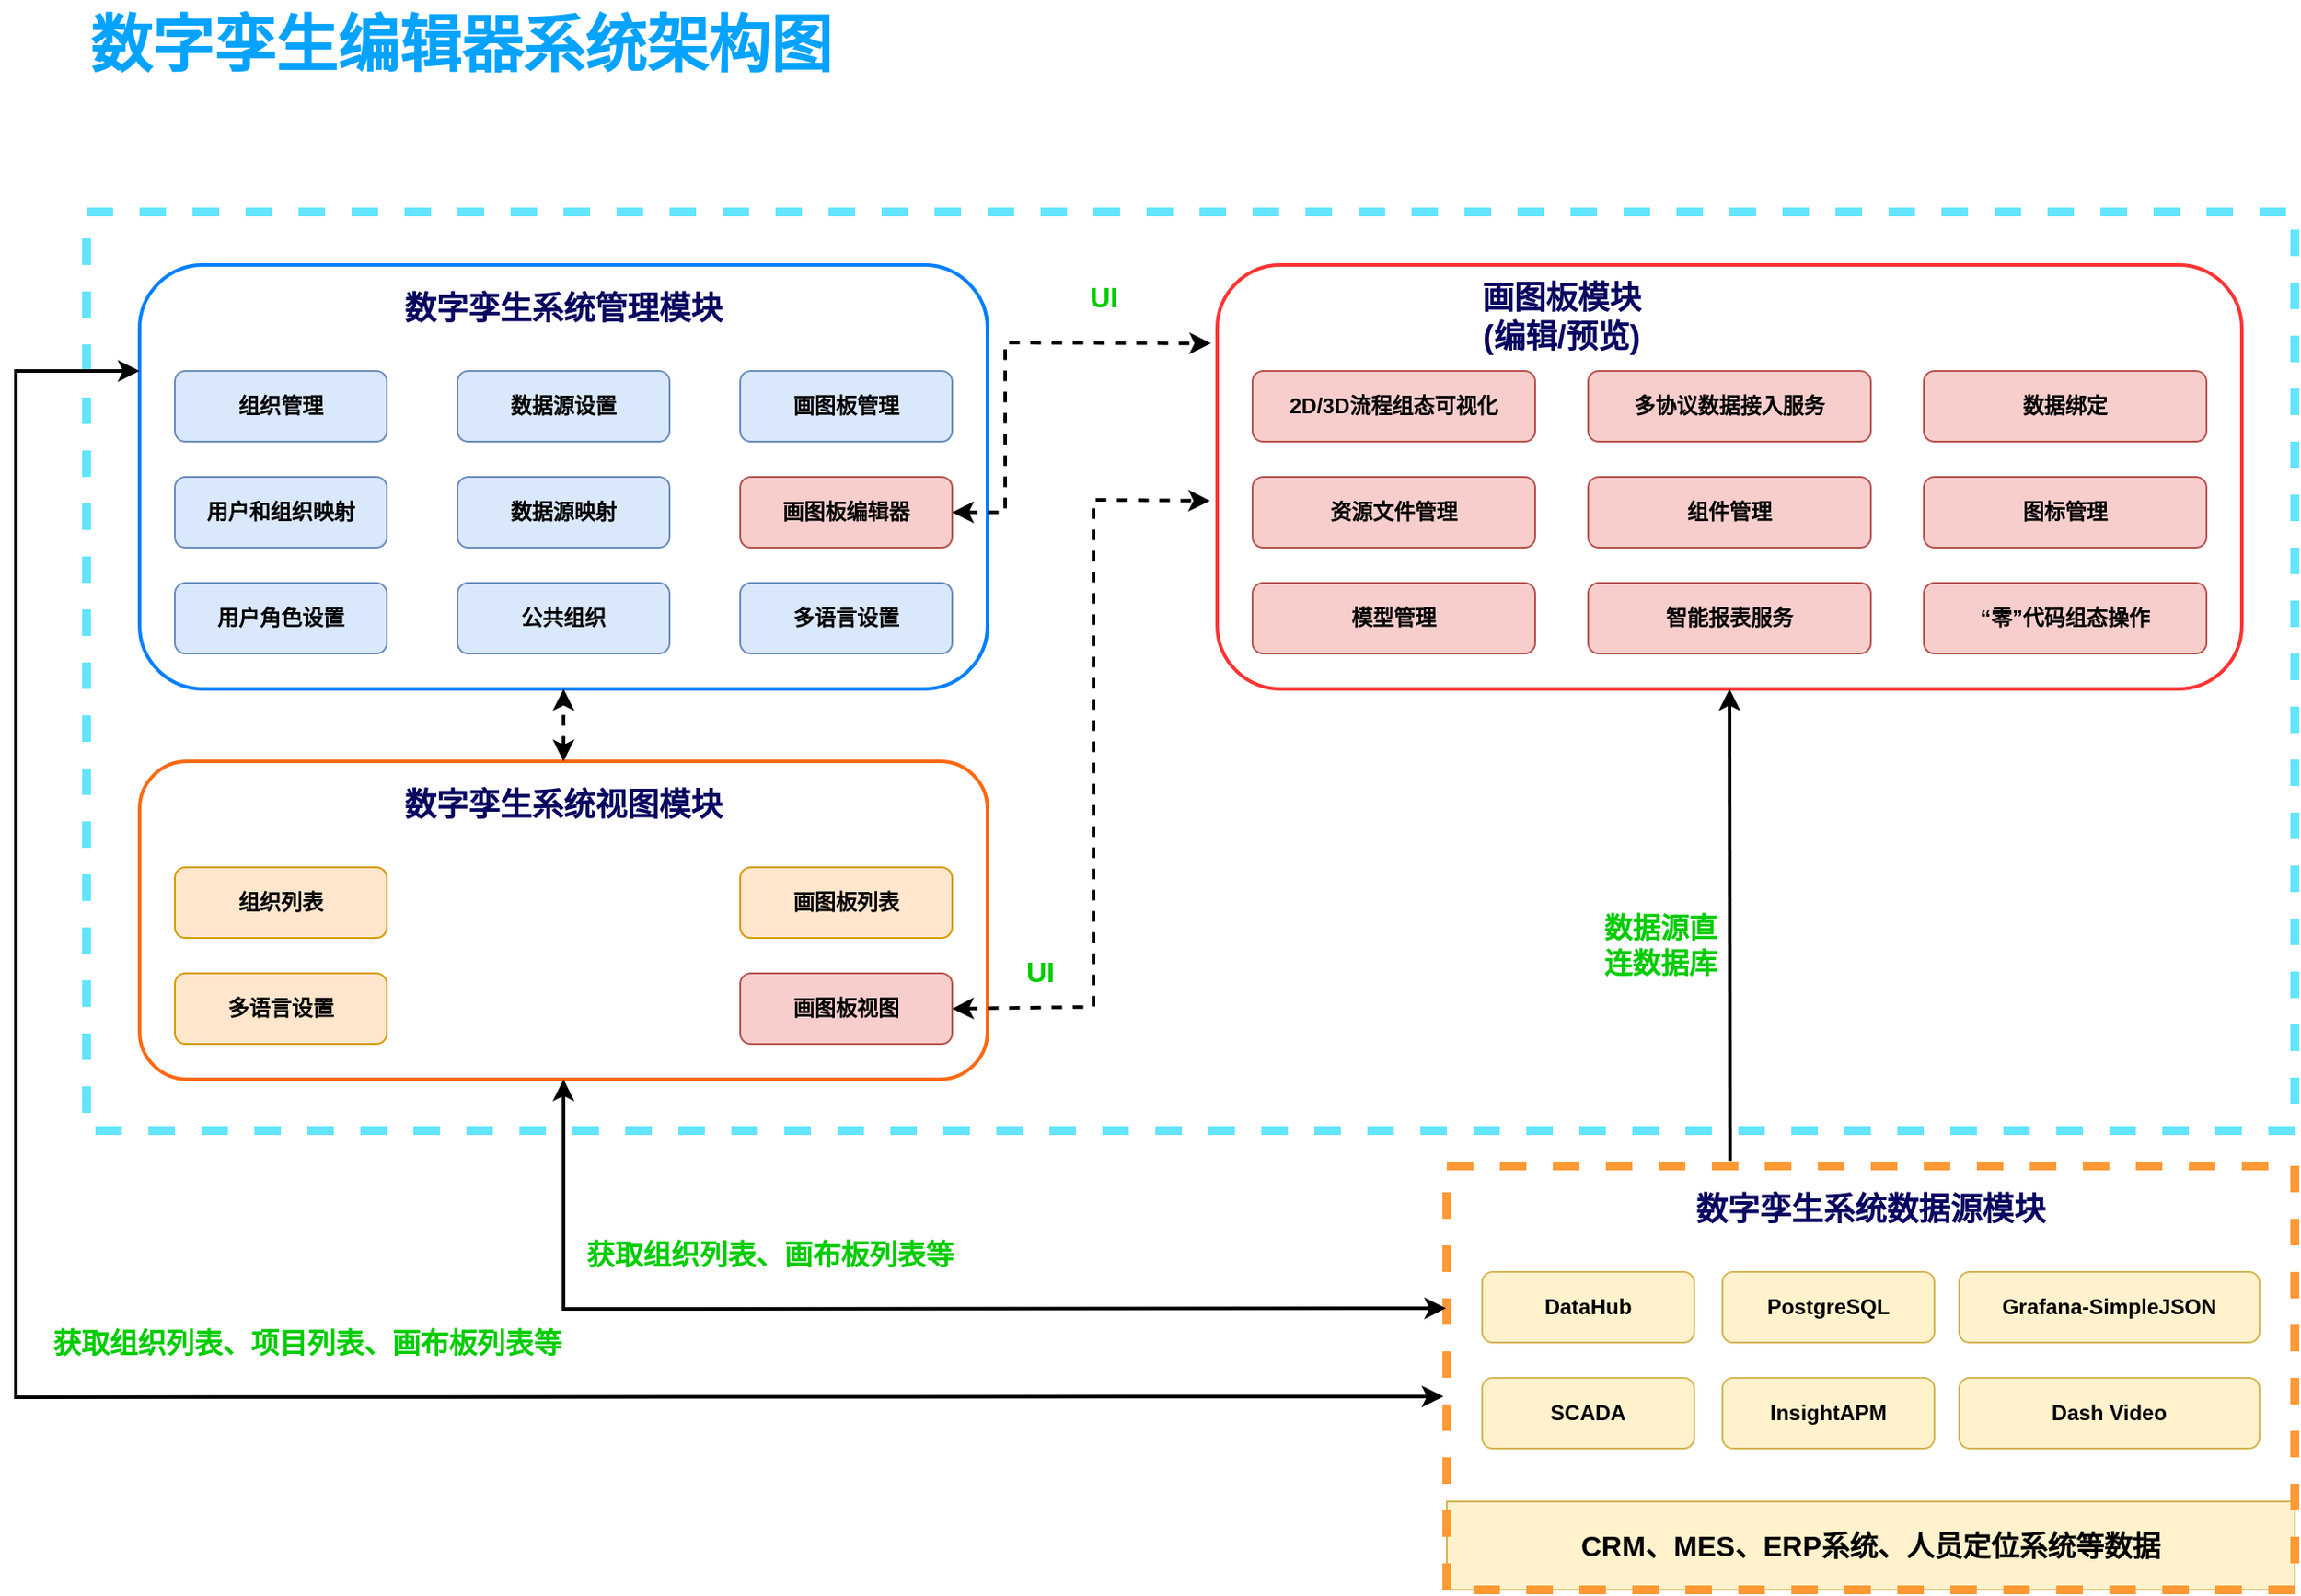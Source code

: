 <mxfile version="21.6.6" type="github">
  <diagram id="C5RBs43oDa-KdzZeNtuy" name="Page-1">
    <mxGraphModel dx="1609" dy="964" grid="1" gridSize="10" guides="1" tooltips="1" connect="1" arrows="1" fold="1" page="1" pageScale="1" pageWidth="2339" pageHeight="3300" math="0" shadow="0">
      <root>
        <mxCell id="WIyWlLk6GJQsqaUBKTNV-0" />
        <mxCell id="WIyWlLk6GJQsqaUBKTNV-1" parent="WIyWlLk6GJQsqaUBKTNV-0" />
        <mxCell id="BkFew-dUc8ahFVBMzjGu-35" value="" style="rounded=0;whiteSpace=wrap;html=1;fillColor=none;strokeWidth=5;strokeColor=#63E5FF;perimeterSpacing=0;dashed=1;" vertex="1" parent="WIyWlLk6GJQsqaUBKTNV-1">
          <mxGeometry x="140" y="170" width="1250" height="520" as="geometry" />
        </mxCell>
        <mxCell id="BkFew-dUc8ahFVBMzjGu-68" value="" style="rounded=0;whiteSpace=wrap;html=1;fillColor=#fff2cc;strokeColor=#d6b656;" vertex="1" parent="WIyWlLk6GJQsqaUBKTNV-1">
          <mxGeometry x="910" y="900" width="480" height="50" as="geometry" />
        </mxCell>
        <mxCell id="BkFew-dUc8ahFVBMzjGu-69" value="&lt;b&gt;&lt;font style=&quot;font-size: 16px;&quot;&gt;CRM、MES、ERP系统、人员定位系统等数据&lt;/font&gt;&lt;/b&gt;" style="text;html=1;strokeColor=none;fillColor=none;align=center;verticalAlign=middle;whiteSpace=wrap;rounded=0;" vertex="1" parent="WIyWlLk6GJQsqaUBKTNV-1">
          <mxGeometry x="910" y="900" width="480" height="50" as="geometry" />
        </mxCell>
        <mxCell id="BkFew-dUc8ahFVBMzjGu-36" value="" style="rounded=0;whiteSpace=wrap;html=1;fillColor=none;strokeWidth=5;strokeColor=#FF9933;dashed=1;" vertex="1" parent="WIyWlLk6GJQsqaUBKTNV-1">
          <mxGeometry x="910" y="710" width="480" height="240" as="geometry" />
        </mxCell>
        <mxCell id="BkFew-dUc8ahFVBMzjGu-8" value="" style="rounded=1;whiteSpace=wrap;html=1;fillColor=none;strokeWidth=2;strokeColor=#007FFF;" vertex="1" parent="WIyWlLk6GJQsqaUBKTNV-1">
          <mxGeometry x="170" y="200" width="480" height="240" as="geometry" />
        </mxCell>
        <mxCell id="BkFew-dUc8ahFVBMzjGu-19" value="" style="rounded=1;whiteSpace=wrap;html=1;fillColor=none;strokeWidth=2;strokeColor=#FF6912;" vertex="1" parent="WIyWlLk6GJQsqaUBKTNV-1">
          <mxGeometry x="170" y="481" width="480" height="180" as="geometry" />
        </mxCell>
        <mxCell id="WIyWlLk6GJQsqaUBKTNV-3" value="&lt;b&gt;组织管理&lt;/b&gt;" style="rounded=1;whiteSpace=wrap;html=1;fontSize=12;glass=0;strokeWidth=1;shadow=0;fillColor=#dae8fc;strokeColor=#6c8ebf;" parent="WIyWlLk6GJQsqaUBKTNV-1" vertex="1">
          <mxGeometry x="190" y="260" width="120" height="40" as="geometry" />
        </mxCell>
        <mxCell id="BkFew-dUc8ahFVBMzjGu-0" value="&lt;b&gt;数据源设置&lt;/b&gt;" style="rounded=1;whiteSpace=wrap;html=1;fontSize=12;glass=0;strokeWidth=1;shadow=0;fillColor=#dae8fc;strokeColor=#6c8ebf;" vertex="1" parent="WIyWlLk6GJQsqaUBKTNV-1">
          <mxGeometry x="350" y="260" width="120" height="40" as="geometry" />
        </mxCell>
        <mxCell id="BkFew-dUc8ahFVBMzjGu-1" value="&lt;b&gt;画图板管理&lt;/b&gt;" style="rounded=1;whiteSpace=wrap;html=1;fontSize=12;glass=0;strokeWidth=1;shadow=0;fillColor=#dae8fc;strokeColor=#6c8ebf;" vertex="1" parent="WIyWlLk6GJQsqaUBKTNV-1">
          <mxGeometry x="510" y="260" width="120" height="40" as="geometry" />
        </mxCell>
        <mxCell id="BkFew-dUc8ahFVBMzjGu-2" value="&lt;b&gt;用户和组织映射&lt;/b&gt;" style="rounded=1;whiteSpace=wrap;html=1;fontSize=12;glass=0;strokeWidth=1;shadow=0;fillColor=#dae8fc;strokeColor=#6c8ebf;" vertex="1" parent="WIyWlLk6GJQsqaUBKTNV-1">
          <mxGeometry x="190" y="320" width="120" height="40" as="geometry" />
        </mxCell>
        <mxCell id="BkFew-dUc8ahFVBMzjGu-3" value="&lt;b&gt;数据源映射&lt;/b&gt;" style="rounded=1;whiteSpace=wrap;html=1;fontSize=12;glass=0;strokeWidth=1;shadow=0;fillColor=#dae8fc;strokeColor=#6c8ebf;" vertex="1" parent="WIyWlLk6GJQsqaUBKTNV-1">
          <mxGeometry x="350" y="320" width="120" height="40" as="geometry" />
        </mxCell>
        <mxCell id="BkFew-dUc8ahFVBMzjGu-4" value="&lt;b&gt;画图板编辑器&lt;/b&gt;" style="rounded=1;whiteSpace=wrap;html=1;fontSize=12;glass=0;strokeWidth=1;shadow=0;fillColor=#f8cecc;strokeColor=#b85450;" vertex="1" parent="WIyWlLk6GJQsqaUBKTNV-1">
          <mxGeometry x="510" y="320" width="120" height="40" as="geometry" />
        </mxCell>
        <mxCell id="BkFew-dUc8ahFVBMzjGu-5" value="&lt;b&gt;用户角色设置&lt;/b&gt;" style="rounded=1;whiteSpace=wrap;html=1;fontSize=12;glass=0;strokeWidth=1;shadow=0;fillColor=#dae8fc;strokeColor=#6c8ebf;" vertex="1" parent="WIyWlLk6GJQsqaUBKTNV-1">
          <mxGeometry x="190" y="380" width="120" height="40" as="geometry" />
        </mxCell>
        <mxCell id="BkFew-dUc8ahFVBMzjGu-6" value="&lt;b&gt;公共组织&lt;/b&gt;" style="rounded=1;whiteSpace=wrap;html=1;fontSize=12;glass=0;strokeWidth=1;shadow=0;fillColor=#dae8fc;strokeColor=#6c8ebf;" vertex="1" parent="WIyWlLk6GJQsqaUBKTNV-1">
          <mxGeometry x="350" y="380" width="120" height="40" as="geometry" />
        </mxCell>
        <mxCell id="BkFew-dUc8ahFVBMzjGu-7" value="&lt;b&gt;多语言设置&lt;/b&gt;" style="rounded=1;whiteSpace=wrap;html=1;fontSize=12;glass=0;strokeWidth=1;shadow=0;fillColor=#dae8fc;strokeColor=#6c8ebf;" vertex="1" parent="WIyWlLk6GJQsqaUBKTNV-1">
          <mxGeometry x="510" y="380" width="120" height="40" as="geometry" />
        </mxCell>
        <mxCell id="BkFew-dUc8ahFVBMzjGu-9" value="&lt;b&gt;&lt;font color=&quot;#090661&quot; style=&quot;font-size: 18px;&quot;&gt;数字孪生系统管理模块&lt;/font&gt;&lt;/b&gt;" style="text;html=1;strokeColor=none;fillColor=none;align=center;verticalAlign=middle;whiteSpace=wrap;rounded=0;" vertex="1" parent="WIyWlLk6GJQsqaUBKTNV-1">
          <mxGeometry x="190" y="200" width="440" height="50" as="geometry" />
        </mxCell>
        <mxCell id="BkFew-dUc8ahFVBMzjGu-10" value="&lt;b&gt;组织列表&lt;/b&gt;" style="rounded=1;whiteSpace=wrap;html=1;fontSize=12;glass=0;strokeWidth=1;shadow=0;fillColor=#ffe6cc;strokeColor=#d79b00;" vertex="1" parent="WIyWlLk6GJQsqaUBKTNV-1">
          <mxGeometry x="190" y="541" width="120" height="40" as="geometry" />
        </mxCell>
        <mxCell id="BkFew-dUc8ahFVBMzjGu-11" value="&lt;b&gt;画图板列表&lt;/b&gt;" style="rounded=1;whiteSpace=wrap;html=1;fontSize=12;glass=0;strokeWidth=1;shadow=0;fillColor=#ffe6cc;strokeColor=#d79b00;" vertex="1" parent="WIyWlLk6GJQsqaUBKTNV-1">
          <mxGeometry x="510" y="541" width="120" height="40" as="geometry" />
        </mxCell>
        <mxCell id="BkFew-dUc8ahFVBMzjGu-13" value="&lt;b&gt;多语言设置&lt;/b&gt;" style="rounded=1;whiteSpace=wrap;html=1;fontSize=12;glass=0;strokeWidth=1;shadow=0;fillColor=#ffe6cc;strokeColor=#d79b00;" vertex="1" parent="WIyWlLk6GJQsqaUBKTNV-1">
          <mxGeometry x="190" y="601" width="120" height="40" as="geometry" />
        </mxCell>
        <mxCell id="BkFew-dUc8ahFVBMzjGu-14" value="&lt;b&gt;画图板视图&lt;/b&gt;" style="rounded=1;whiteSpace=wrap;html=1;fontSize=12;glass=0;strokeWidth=1;shadow=0;fillColor=#f8cecc;strokeColor=#b85450;" vertex="1" parent="WIyWlLk6GJQsqaUBKTNV-1">
          <mxGeometry x="510" y="601" width="120" height="40" as="geometry" />
        </mxCell>
        <mxCell id="BkFew-dUc8ahFVBMzjGu-20" value="&lt;b style=&quot;border-color: var(--border-color);&quot;&gt;&lt;font style=&quot;border-color: var(--border-color); font-size: 18px;&quot; color=&quot;#090661&quot;&gt;数字孪生系统&lt;/font&gt;&lt;/b&gt;&lt;b&gt;&lt;font color=&quot;#090661&quot; style=&quot;font-size: 18px;&quot;&gt;视图模块&lt;/font&gt;&lt;/b&gt;" style="text;html=1;strokeColor=none;fillColor=none;align=center;verticalAlign=middle;whiteSpace=wrap;rounded=0;" vertex="1" parent="WIyWlLk6GJQsqaUBKTNV-1">
          <mxGeometry x="190" y="481" width="440" height="50" as="geometry" />
        </mxCell>
        <mxCell id="BkFew-dUc8ahFVBMzjGu-21" value="" style="endArrow=classic;startArrow=classic;html=1;exitX=0.5;exitY=0;exitDx=0;exitDy=0;entryX=0.5;entryY=1;entryDx=0;entryDy=0;rounded=0;jumpStyle=none;dashed=1;strokeWidth=2;" edge="1" parent="WIyWlLk6GJQsqaUBKTNV-1" source="BkFew-dUc8ahFVBMzjGu-20" target="BkFew-dUc8ahFVBMzjGu-8">
          <mxGeometry width="50" height="50" relative="1" as="geometry">
            <mxPoint x="370" y="490" as="sourcePoint" />
            <mxPoint x="420" y="440" as="targetPoint" />
          </mxGeometry>
        </mxCell>
        <mxCell id="BkFew-dUc8ahFVBMzjGu-23" value="" style="rounded=1;whiteSpace=wrap;html=1;fillColor=none;strokeWidth=2;strokeColor=#FF3333;" vertex="1" parent="WIyWlLk6GJQsqaUBKTNV-1">
          <mxGeometry x="780" y="200" width="580" height="240" as="geometry" />
        </mxCell>
        <mxCell id="BkFew-dUc8ahFVBMzjGu-28" value="&lt;b&gt;&lt;font color=&quot;#090661&quot; style=&quot;font-size: 18px;&quot;&gt;画图板模块&lt;br&gt;(&lt;/font&gt;&lt;/b&gt;&lt;b style=&quot;border-color: var(--border-color);&quot;&gt;&lt;font style=&quot;border-color: var(--border-color); font-size: 18px;&quot; color=&quot;#090661&quot;&gt;编辑/预览&lt;/font&gt;&lt;/b&gt;&lt;b&gt;&lt;font color=&quot;#090661&quot; style=&quot;font-size: 18px;&quot;&gt;)&lt;br&gt;&lt;/font&gt;&lt;/b&gt;" style="text;html=1;strokeColor=none;fillColor=none;align=center;verticalAlign=middle;whiteSpace=wrap;rounded=0;" vertex="1" parent="WIyWlLk6GJQsqaUBKTNV-1">
          <mxGeometry x="800" y="200" width="350" height="60" as="geometry" />
        </mxCell>
        <mxCell id="BkFew-dUc8ahFVBMzjGu-30" value="" style="endArrow=classic;startArrow=classic;html=1;entryX=-0.006;entryY=0.185;entryDx=0;entryDy=0;exitX=1;exitY=0.5;exitDx=0;exitDy=0;entryPerimeter=0;dashed=1;rounded=0;strokeWidth=2;" edge="1" parent="WIyWlLk6GJQsqaUBKTNV-1" source="BkFew-dUc8ahFVBMzjGu-4" target="BkFew-dUc8ahFVBMzjGu-23">
          <mxGeometry width="50" height="50" relative="1" as="geometry">
            <mxPoint x="650" y="390" as="sourcePoint" />
            <mxPoint x="700" y="340" as="targetPoint" />
            <Array as="points">
              <mxPoint x="660" y="340" />
              <mxPoint x="660" y="244" />
            </Array>
          </mxGeometry>
        </mxCell>
        <mxCell id="BkFew-dUc8ahFVBMzjGu-32" value="&lt;b&gt;&lt;font style=&quot;font-size: 16px;&quot; color=&quot;#00cc00&quot;&gt;UI&lt;/font&gt;&lt;/b&gt;" style="text;html=1;strokeColor=none;fillColor=none;align=center;verticalAlign=middle;whiteSpace=wrap;rounded=0;" vertex="1" parent="WIyWlLk6GJQsqaUBKTNV-1">
          <mxGeometry x="686" y="203" width="60" height="30" as="geometry" />
        </mxCell>
        <mxCell id="BkFew-dUc8ahFVBMzjGu-33" value="" style="endArrow=classic;startArrow=classic;html=1;entryX=-0.007;entryY=0.556;entryDx=0;entryDy=0;exitX=1;exitY=0.5;exitDx=0;exitDy=0;entryPerimeter=0;dashed=1;rounded=0;strokeWidth=2;" edge="1" parent="WIyWlLk6GJQsqaUBKTNV-1" source="BkFew-dUc8ahFVBMzjGu-14" target="BkFew-dUc8ahFVBMzjGu-23">
          <mxGeometry width="50" height="50" relative="1" as="geometry">
            <mxPoint x="630" y="637" as="sourcePoint" />
            <mxPoint x="774" y="531" as="targetPoint" />
            <Array as="points">
              <mxPoint x="710" y="620" />
              <mxPoint x="710" y="333" />
            </Array>
          </mxGeometry>
        </mxCell>
        <mxCell id="BkFew-dUc8ahFVBMzjGu-34" value="&lt;b&gt;&lt;font style=&quot;font-size: 16px;&quot; color=&quot;#00cc00&quot;&gt;UI&lt;/font&gt;&lt;/b&gt;" style="text;html=1;strokeColor=none;fillColor=none;align=center;verticalAlign=middle;whiteSpace=wrap;rounded=0;" vertex="1" parent="WIyWlLk6GJQsqaUBKTNV-1">
          <mxGeometry x="650" y="585" width="60" height="30" as="geometry" />
        </mxCell>
        <mxCell id="BkFew-dUc8ahFVBMzjGu-37" value="&lt;b&gt;DataHub&lt;/b&gt;" style="rounded=1;whiteSpace=wrap;html=1;fontSize=12;glass=0;strokeWidth=1;shadow=0;fillColor=#fff2cc;strokeColor=#d6b656;" vertex="1" parent="WIyWlLk6GJQsqaUBKTNV-1">
          <mxGeometry x="930" y="770" width="120" height="40" as="geometry" />
        </mxCell>
        <mxCell id="BkFew-dUc8ahFVBMzjGu-38" value="&lt;b&gt;PostgreSQL&lt;/b&gt;" style="rounded=1;whiteSpace=wrap;html=1;fontSize=12;glass=0;strokeWidth=1;shadow=0;fillColor=#fff2cc;strokeColor=#d6b656;" vertex="1" parent="WIyWlLk6GJQsqaUBKTNV-1">
          <mxGeometry x="1066" y="770" width="120" height="40" as="geometry" />
        </mxCell>
        <mxCell id="BkFew-dUc8ahFVBMzjGu-39" value="&lt;b&gt;Grafana-SimpleJSON&lt;/b&gt;" style="rounded=1;whiteSpace=wrap;html=1;fontSize=12;glass=0;strokeWidth=1;shadow=0;fillColor=#fff2cc;strokeColor=#d6b656;" vertex="1" parent="WIyWlLk6GJQsqaUBKTNV-1">
          <mxGeometry x="1200" y="770" width="170" height="40" as="geometry" />
        </mxCell>
        <mxCell id="BkFew-dUc8ahFVBMzjGu-40" value="&lt;b style=&quot;border-color: var(--border-color);&quot;&gt;&lt;font style=&quot;border-color: var(--border-color); font-size: 18px;&quot; color=&quot;#090661&quot;&gt;数字孪生系统&lt;/font&gt;&lt;/b&gt;&lt;b&gt;&lt;font color=&quot;#090661&quot; style=&quot;font-size: 18px;&quot;&gt;数据源模块&lt;/font&gt;&lt;/b&gt;" style="text;html=1;strokeColor=none;fillColor=none;align=center;verticalAlign=middle;whiteSpace=wrap;rounded=0;" vertex="1" parent="WIyWlLk6GJQsqaUBKTNV-1">
          <mxGeometry x="930" y="710" width="440" height="50" as="geometry" />
        </mxCell>
        <mxCell id="BkFew-dUc8ahFVBMzjGu-41" value="&lt;b&gt;SCADA&lt;/b&gt;" style="rounded=1;whiteSpace=wrap;html=1;fontSize=12;glass=0;strokeWidth=1;shadow=0;fillColor=#fff2cc;strokeColor=#d6b656;" vertex="1" parent="WIyWlLk6GJQsqaUBKTNV-1">
          <mxGeometry x="930" y="830" width="120" height="40" as="geometry" />
        </mxCell>
        <mxCell id="BkFew-dUc8ahFVBMzjGu-42" value="&lt;b&gt;InsightAPM&lt;/b&gt;" style="rounded=1;whiteSpace=wrap;html=1;fontSize=12;glass=0;strokeWidth=1;shadow=0;fillColor=#fff2cc;strokeColor=#d6b656;" vertex="1" parent="WIyWlLk6GJQsqaUBKTNV-1">
          <mxGeometry x="1066" y="830" width="120" height="40" as="geometry" />
        </mxCell>
        <mxCell id="BkFew-dUc8ahFVBMzjGu-43" value="&lt;b&gt;Dash Video&lt;/b&gt;" style="rounded=1;whiteSpace=wrap;html=1;fontSize=12;glass=0;strokeWidth=1;shadow=0;fillColor=#fff2cc;strokeColor=#d6b656;" vertex="1" parent="WIyWlLk6GJQsqaUBKTNV-1">
          <mxGeometry x="1200" y="830" width="170" height="40" as="geometry" />
        </mxCell>
        <mxCell id="BkFew-dUc8ahFVBMzjGu-45" value="" style="endArrow=classic;html=1;rounded=0;exitX=0.334;exitY=-0.012;exitDx=0;exitDy=0;entryX=0.5;entryY=1;entryDx=0;entryDy=0;strokeWidth=2;exitPerimeter=0;" edge="1" parent="WIyWlLk6GJQsqaUBKTNV-1" source="BkFew-dUc8ahFVBMzjGu-36" target="BkFew-dUc8ahFVBMzjGu-23">
          <mxGeometry width="50" height="50" relative="1" as="geometry">
            <mxPoint x="770" y="710" as="sourcePoint" />
            <mxPoint x="820" y="660" as="targetPoint" />
          </mxGeometry>
        </mxCell>
        <mxCell id="BkFew-dUc8ahFVBMzjGu-46" value="&lt;b&gt;&lt;font style=&quot;font-size: 16px;&quot; color=&quot;#00cc00&quot;&gt;数据源直连数据库&lt;/font&gt;&lt;/b&gt;" style="text;html=1;strokeColor=none;fillColor=none;align=center;verticalAlign=middle;whiteSpace=wrap;rounded=0;" vertex="1" parent="WIyWlLk6GJQsqaUBKTNV-1">
          <mxGeometry x="996" y="535" width="70" height="100" as="geometry" />
        </mxCell>
        <mxCell id="BkFew-dUc8ahFVBMzjGu-47" value="" style="endArrow=classic;startArrow=classic;html=1;rounded=0;exitX=-0.001;exitY=0.336;exitDx=0;exitDy=0;exitPerimeter=0;entryX=0.5;entryY=1;entryDx=0;entryDy=0;strokeWidth=2;" edge="1" parent="WIyWlLk6GJQsqaUBKTNV-1" source="BkFew-dUc8ahFVBMzjGu-36" target="BkFew-dUc8ahFVBMzjGu-19">
          <mxGeometry width="50" height="50" relative="1" as="geometry">
            <mxPoint x="500" y="630" as="sourcePoint" />
            <mxPoint x="410" y="821" as="targetPoint" />
            <Array as="points">
              <mxPoint x="410" y="791" />
            </Array>
          </mxGeometry>
        </mxCell>
        <mxCell id="BkFew-dUc8ahFVBMzjGu-48" value="&lt;b&gt;&lt;font style=&quot;font-size: 16px;&quot; color=&quot;#00cc00&quot;&gt;获取组织列表、画布板列表等&lt;/font&gt;&lt;/b&gt;" style="text;html=1;strokeColor=none;fillColor=none;align=center;verticalAlign=middle;whiteSpace=wrap;rounded=0;labelPosition=center;verticalLabelPosition=middle;" vertex="1" parent="WIyWlLk6GJQsqaUBKTNV-1">
          <mxGeometry x="414" y="730" width="226" height="60" as="geometry" />
        </mxCell>
        <mxCell id="BkFew-dUc8ahFVBMzjGu-49" value="" style="endArrow=classic;startArrow=classic;html=1;rounded=0;exitX=-0.004;exitY=0.544;exitDx=0;exitDy=0;exitPerimeter=0;entryX=0;entryY=0.25;entryDx=0;entryDy=0;strokeWidth=2;" edge="1" parent="WIyWlLk6GJQsqaUBKTNV-1" source="BkFew-dUc8ahFVBMzjGu-36" target="BkFew-dUc8ahFVBMzjGu-8">
          <mxGeometry width="50" height="50" relative="1" as="geometry">
            <mxPoint x="590" y="879" as="sourcePoint" />
            <mxPoint x="410" y="739" as="targetPoint" />
            <Array as="points">
              <mxPoint x="100" y="841" />
              <mxPoint x="100" y="570" />
              <mxPoint x="100" y="260" />
            </Array>
          </mxGeometry>
        </mxCell>
        <mxCell id="BkFew-dUc8ahFVBMzjGu-50" value="&lt;b&gt;&lt;font style=&quot;font-size: 16px;&quot; color=&quot;#00cc00&quot;&gt;获取组织列表、项目列表、画布板列表等&lt;/font&gt;&lt;/b&gt;" style="text;html=1;strokeColor=none;fillColor=none;align=center;verticalAlign=middle;whiteSpace=wrap;rounded=0;labelPosition=center;verticalLabelPosition=middle;" vertex="1" parent="WIyWlLk6GJQsqaUBKTNV-1">
          <mxGeometry x="100" y="780" width="330" height="60" as="geometry" />
        </mxCell>
        <mxCell id="BkFew-dUc8ahFVBMzjGu-51" value="&lt;b&gt;&lt;font color=&quot;#05a3ff&quot; style=&quot;font-size: 35px;&quot;&gt;数字孪生编辑器系统架构图&lt;/font&gt;&lt;/b&gt;" style="text;html=1;strokeColor=none;fillColor=none;align=left;verticalAlign=middle;whiteSpace=wrap;rounded=0;" vertex="1" parent="WIyWlLk6GJQsqaUBKTNV-1">
          <mxGeometry x="140" y="50" width="460" height="50" as="geometry" />
        </mxCell>
        <mxCell id="BkFew-dUc8ahFVBMzjGu-70" value="&lt;b&gt;资源文件管理&lt;/b&gt;" style="rounded=1;whiteSpace=wrap;html=1;fontSize=12;glass=0;strokeWidth=1;shadow=0;fillColor=#f8cecc;strokeColor=#b85450;" vertex="1" parent="WIyWlLk6GJQsqaUBKTNV-1">
          <mxGeometry x="800" y="320" width="160" height="40" as="geometry" />
        </mxCell>
        <mxCell id="BkFew-dUc8ahFVBMzjGu-71" value="&lt;b&gt;2D/3D流程组态可视化&lt;/b&gt;" style="rounded=1;whiteSpace=wrap;html=1;fontSize=12;glass=0;strokeWidth=1;shadow=0;fillColor=#f8cecc;strokeColor=#b85450;" vertex="1" parent="WIyWlLk6GJQsqaUBKTNV-1">
          <mxGeometry x="800" y="260" width="160" height="40" as="geometry" />
        </mxCell>
        <mxCell id="BkFew-dUc8ahFVBMzjGu-72" value="&lt;b&gt;组件管理&lt;/b&gt;" style="rounded=1;whiteSpace=wrap;html=1;fontSize=12;glass=0;strokeWidth=1;shadow=0;fillColor=#f8cecc;strokeColor=#b85450;" vertex="1" parent="WIyWlLk6GJQsqaUBKTNV-1">
          <mxGeometry x="990" y="320" width="160" height="40" as="geometry" />
        </mxCell>
        <mxCell id="BkFew-dUc8ahFVBMzjGu-73" value="&lt;b style=&quot;border-color: var(--border-color);&quot;&gt;模型管理&lt;/b&gt;" style="rounded=1;whiteSpace=wrap;html=1;fontSize=12;glass=0;strokeWidth=1;shadow=0;fillColor=#f8cecc;strokeColor=#b85450;" vertex="1" parent="WIyWlLk6GJQsqaUBKTNV-1">
          <mxGeometry x="800" y="380" width="160" height="40" as="geometry" />
        </mxCell>
        <mxCell id="BkFew-dUc8ahFVBMzjGu-74" value="&lt;b&gt;智能报表服务&lt;/b&gt;" style="rounded=1;whiteSpace=wrap;html=1;fontSize=12;glass=0;strokeWidth=1;shadow=0;fillColor=#f8cecc;strokeColor=#b85450;" vertex="1" parent="WIyWlLk6GJQsqaUBKTNV-1">
          <mxGeometry x="990" y="380" width="160" height="40" as="geometry" />
        </mxCell>
        <mxCell id="BkFew-dUc8ahFVBMzjGu-75" value="&lt;b&gt;多协议数据接入服务&lt;/b&gt;" style="rounded=1;whiteSpace=wrap;html=1;fontSize=12;glass=0;strokeWidth=1;shadow=0;fillColor=#f8cecc;strokeColor=#b85450;" vertex="1" parent="WIyWlLk6GJQsqaUBKTNV-1">
          <mxGeometry x="990" y="260" width="160" height="40" as="geometry" />
        </mxCell>
        <mxCell id="BkFew-dUc8ahFVBMzjGu-77" value="&lt;b style=&quot;border-color: var(--border-color);&quot;&gt;图标管理&lt;/b&gt;" style="rounded=1;whiteSpace=wrap;html=1;fontSize=12;glass=0;strokeWidth=1;shadow=0;fillColor=#f8cecc;strokeColor=#b85450;" vertex="1" parent="WIyWlLk6GJQsqaUBKTNV-1">
          <mxGeometry x="1180" y="320" width="160" height="40" as="geometry" />
        </mxCell>
        <mxCell id="BkFew-dUc8ahFVBMzjGu-78" value="&lt;b&gt;“零”代码组态操作&lt;/b&gt;" style="rounded=1;whiteSpace=wrap;html=1;fontSize=12;glass=0;strokeWidth=1;shadow=0;fillColor=#f8cecc;strokeColor=#b85450;" vertex="1" parent="WIyWlLk6GJQsqaUBKTNV-1">
          <mxGeometry x="1180" y="380" width="160" height="40" as="geometry" />
        </mxCell>
        <mxCell id="BkFew-dUc8ahFVBMzjGu-79" value="&lt;b&gt;数据绑定&lt;/b&gt;" style="rounded=1;whiteSpace=wrap;html=1;fontSize=12;glass=0;strokeWidth=1;shadow=0;fillColor=#f8cecc;strokeColor=#b85450;" vertex="1" parent="WIyWlLk6GJQsqaUBKTNV-1">
          <mxGeometry x="1180" y="260" width="160" height="40" as="geometry" />
        </mxCell>
      </root>
    </mxGraphModel>
  </diagram>
</mxfile>
